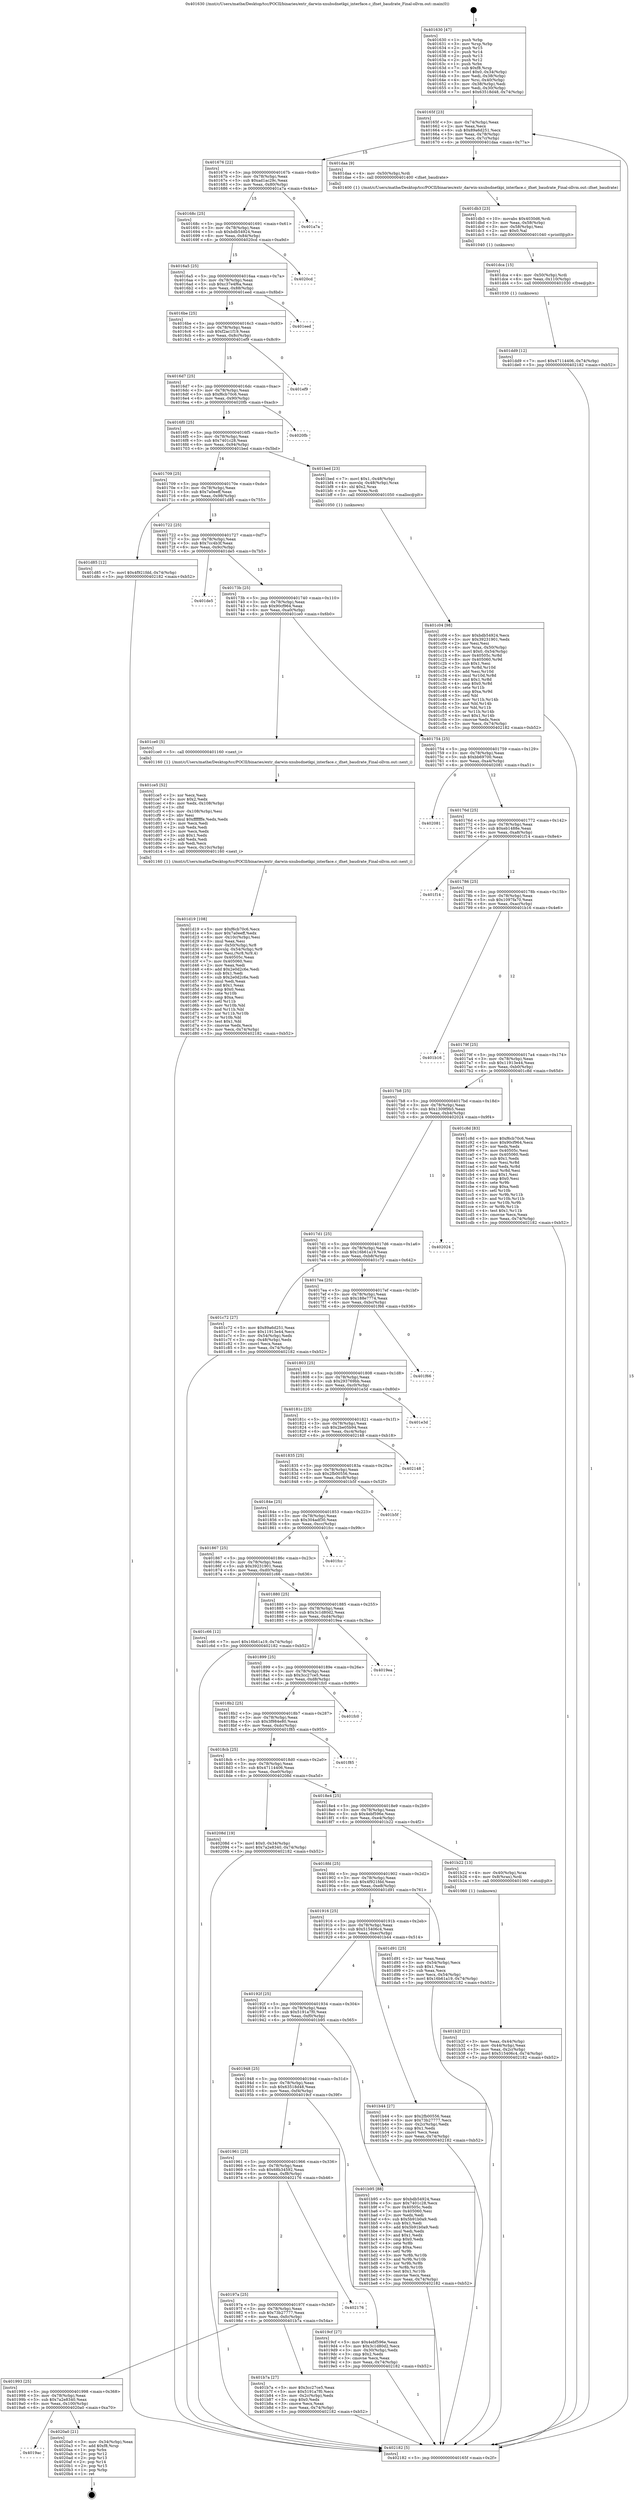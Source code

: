 digraph "0x401630" {
  label = "0x401630 (/mnt/c/Users/mathe/Desktop/tcc/POCII/binaries/extr_darwin-xnubsdnetkpi_interface.c_ifnet_baudrate_Final-ollvm.out::main(0))"
  labelloc = "t"
  node[shape=record]

  Entry [label="",width=0.3,height=0.3,shape=circle,fillcolor=black,style=filled]
  "0x40165f" [label="{
     0x40165f [23]\l
     | [instrs]\l
     &nbsp;&nbsp;0x40165f \<+3\>: mov -0x74(%rbp),%eax\l
     &nbsp;&nbsp;0x401662 \<+2\>: mov %eax,%ecx\l
     &nbsp;&nbsp;0x401664 \<+6\>: sub $0x89a6d251,%ecx\l
     &nbsp;&nbsp;0x40166a \<+3\>: mov %eax,-0x78(%rbp)\l
     &nbsp;&nbsp;0x40166d \<+3\>: mov %ecx,-0x7c(%rbp)\l
     &nbsp;&nbsp;0x401670 \<+6\>: je 0000000000401daa \<main+0x77a\>\l
  }"]
  "0x401daa" [label="{
     0x401daa [9]\l
     | [instrs]\l
     &nbsp;&nbsp;0x401daa \<+4\>: mov -0x50(%rbp),%rdi\l
     &nbsp;&nbsp;0x401dae \<+5\>: call 0000000000401400 \<ifnet_baudrate\>\l
     | [calls]\l
     &nbsp;&nbsp;0x401400 \{1\} (/mnt/c/Users/mathe/Desktop/tcc/POCII/binaries/extr_darwin-xnubsdnetkpi_interface.c_ifnet_baudrate_Final-ollvm.out::ifnet_baudrate)\l
  }"]
  "0x401676" [label="{
     0x401676 [22]\l
     | [instrs]\l
     &nbsp;&nbsp;0x401676 \<+5\>: jmp 000000000040167b \<main+0x4b\>\l
     &nbsp;&nbsp;0x40167b \<+3\>: mov -0x78(%rbp),%eax\l
     &nbsp;&nbsp;0x40167e \<+5\>: sub $0xad1ac29c,%eax\l
     &nbsp;&nbsp;0x401683 \<+3\>: mov %eax,-0x80(%rbp)\l
     &nbsp;&nbsp;0x401686 \<+6\>: je 0000000000401a7a \<main+0x44a\>\l
  }"]
  Exit [label="",width=0.3,height=0.3,shape=circle,fillcolor=black,style=filled,peripheries=2]
  "0x401a7a" [label="{
     0x401a7a\l
  }", style=dashed]
  "0x40168c" [label="{
     0x40168c [25]\l
     | [instrs]\l
     &nbsp;&nbsp;0x40168c \<+5\>: jmp 0000000000401691 \<main+0x61\>\l
     &nbsp;&nbsp;0x401691 \<+3\>: mov -0x78(%rbp),%eax\l
     &nbsp;&nbsp;0x401694 \<+5\>: sub $0xbdb54924,%eax\l
     &nbsp;&nbsp;0x401699 \<+6\>: mov %eax,-0x84(%rbp)\l
     &nbsp;&nbsp;0x40169f \<+6\>: je 00000000004020cd \<main+0xa9d\>\l
  }"]
  "0x4019ac" [label="{
     0x4019ac\l
  }", style=dashed]
  "0x4020cd" [label="{
     0x4020cd\l
  }", style=dashed]
  "0x4016a5" [label="{
     0x4016a5 [25]\l
     | [instrs]\l
     &nbsp;&nbsp;0x4016a5 \<+5\>: jmp 00000000004016aa \<main+0x7a\>\l
     &nbsp;&nbsp;0x4016aa \<+3\>: mov -0x78(%rbp),%eax\l
     &nbsp;&nbsp;0x4016ad \<+5\>: sub $0xc37e4f6a,%eax\l
     &nbsp;&nbsp;0x4016b2 \<+6\>: mov %eax,-0x88(%rbp)\l
     &nbsp;&nbsp;0x4016b8 \<+6\>: je 0000000000401eed \<main+0x8bd\>\l
  }"]
  "0x4020a0" [label="{
     0x4020a0 [21]\l
     | [instrs]\l
     &nbsp;&nbsp;0x4020a0 \<+3\>: mov -0x34(%rbp),%eax\l
     &nbsp;&nbsp;0x4020a3 \<+7\>: add $0xf8,%rsp\l
     &nbsp;&nbsp;0x4020aa \<+1\>: pop %rbx\l
     &nbsp;&nbsp;0x4020ab \<+2\>: pop %r12\l
     &nbsp;&nbsp;0x4020ad \<+2\>: pop %r13\l
     &nbsp;&nbsp;0x4020af \<+2\>: pop %r14\l
     &nbsp;&nbsp;0x4020b1 \<+2\>: pop %r15\l
     &nbsp;&nbsp;0x4020b3 \<+1\>: pop %rbp\l
     &nbsp;&nbsp;0x4020b4 \<+1\>: ret\l
  }"]
  "0x401eed" [label="{
     0x401eed\l
  }", style=dashed]
  "0x4016be" [label="{
     0x4016be [25]\l
     | [instrs]\l
     &nbsp;&nbsp;0x4016be \<+5\>: jmp 00000000004016c3 \<main+0x93\>\l
     &nbsp;&nbsp;0x4016c3 \<+3\>: mov -0x78(%rbp),%eax\l
     &nbsp;&nbsp;0x4016c6 \<+5\>: sub $0xf2ac1f19,%eax\l
     &nbsp;&nbsp;0x4016cb \<+6\>: mov %eax,-0x8c(%rbp)\l
     &nbsp;&nbsp;0x4016d1 \<+6\>: je 0000000000401ef9 \<main+0x8c9\>\l
  }"]
  "0x401dd9" [label="{
     0x401dd9 [12]\l
     | [instrs]\l
     &nbsp;&nbsp;0x401dd9 \<+7\>: movl $0x47114406,-0x74(%rbp)\l
     &nbsp;&nbsp;0x401de0 \<+5\>: jmp 0000000000402182 \<main+0xb52\>\l
  }"]
  "0x401ef9" [label="{
     0x401ef9\l
  }", style=dashed]
  "0x4016d7" [label="{
     0x4016d7 [25]\l
     | [instrs]\l
     &nbsp;&nbsp;0x4016d7 \<+5\>: jmp 00000000004016dc \<main+0xac\>\l
     &nbsp;&nbsp;0x4016dc \<+3\>: mov -0x78(%rbp),%eax\l
     &nbsp;&nbsp;0x4016df \<+5\>: sub $0xf6cb70c6,%eax\l
     &nbsp;&nbsp;0x4016e4 \<+6\>: mov %eax,-0x90(%rbp)\l
     &nbsp;&nbsp;0x4016ea \<+6\>: je 00000000004020fb \<main+0xacb\>\l
  }"]
  "0x401dca" [label="{
     0x401dca [15]\l
     | [instrs]\l
     &nbsp;&nbsp;0x401dca \<+4\>: mov -0x50(%rbp),%rdi\l
     &nbsp;&nbsp;0x401dce \<+6\>: mov %eax,-0x110(%rbp)\l
     &nbsp;&nbsp;0x401dd4 \<+5\>: call 0000000000401030 \<free@plt\>\l
     | [calls]\l
     &nbsp;&nbsp;0x401030 \{1\} (unknown)\l
  }"]
  "0x4020fb" [label="{
     0x4020fb\l
  }", style=dashed]
  "0x4016f0" [label="{
     0x4016f0 [25]\l
     | [instrs]\l
     &nbsp;&nbsp;0x4016f0 \<+5\>: jmp 00000000004016f5 \<main+0xc5\>\l
     &nbsp;&nbsp;0x4016f5 \<+3\>: mov -0x78(%rbp),%eax\l
     &nbsp;&nbsp;0x4016f8 \<+5\>: sub $0x7401c28,%eax\l
     &nbsp;&nbsp;0x4016fd \<+6\>: mov %eax,-0x94(%rbp)\l
     &nbsp;&nbsp;0x401703 \<+6\>: je 0000000000401bed \<main+0x5bd\>\l
  }"]
  "0x401db3" [label="{
     0x401db3 [23]\l
     | [instrs]\l
     &nbsp;&nbsp;0x401db3 \<+10\>: movabs $0x4030d6,%rdi\l
     &nbsp;&nbsp;0x401dbd \<+3\>: mov %eax,-0x58(%rbp)\l
     &nbsp;&nbsp;0x401dc0 \<+3\>: mov -0x58(%rbp),%esi\l
     &nbsp;&nbsp;0x401dc3 \<+2\>: mov $0x0,%al\l
     &nbsp;&nbsp;0x401dc5 \<+5\>: call 0000000000401040 \<printf@plt\>\l
     | [calls]\l
     &nbsp;&nbsp;0x401040 \{1\} (unknown)\l
  }"]
  "0x401bed" [label="{
     0x401bed [23]\l
     | [instrs]\l
     &nbsp;&nbsp;0x401bed \<+7\>: movl $0x1,-0x48(%rbp)\l
     &nbsp;&nbsp;0x401bf4 \<+4\>: movslq -0x48(%rbp),%rax\l
     &nbsp;&nbsp;0x401bf8 \<+4\>: shl $0x2,%rax\l
     &nbsp;&nbsp;0x401bfc \<+3\>: mov %rax,%rdi\l
     &nbsp;&nbsp;0x401bff \<+5\>: call 0000000000401050 \<malloc@plt\>\l
     | [calls]\l
     &nbsp;&nbsp;0x401050 \{1\} (unknown)\l
  }"]
  "0x401709" [label="{
     0x401709 [25]\l
     | [instrs]\l
     &nbsp;&nbsp;0x401709 \<+5\>: jmp 000000000040170e \<main+0xde\>\l
     &nbsp;&nbsp;0x40170e \<+3\>: mov -0x78(%rbp),%eax\l
     &nbsp;&nbsp;0x401711 \<+5\>: sub $0x7a0eeff,%eax\l
     &nbsp;&nbsp;0x401716 \<+6\>: mov %eax,-0x98(%rbp)\l
     &nbsp;&nbsp;0x40171c \<+6\>: je 0000000000401d85 \<main+0x755\>\l
  }"]
  "0x401d19" [label="{
     0x401d19 [108]\l
     | [instrs]\l
     &nbsp;&nbsp;0x401d19 \<+5\>: mov $0xf6cb70c6,%ecx\l
     &nbsp;&nbsp;0x401d1e \<+5\>: mov $0x7a0eeff,%edx\l
     &nbsp;&nbsp;0x401d23 \<+6\>: mov -0x10c(%rbp),%esi\l
     &nbsp;&nbsp;0x401d29 \<+3\>: imul %eax,%esi\l
     &nbsp;&nbsp;0x401d2c \<+4\>: mov -0x50(%rbp),%r8\l
     &nbsp;&nbsp;0x401d30 \<+4\>: movslq -0x54(%rbp),%r9\l
     &nbsp;&nbsp;0x401d34 \<+4\>: mov %esi,(%r8,%r9,4)\l
     &nbsp;&nbsp;0x401d38 \<+7\>: mov 0x40505c,%eax\l
     &nbsp;&nbsp;0x401d3f \<+7\>: mov 0x405060,%esi\l
     &nbsp;&nbsp;0x401d46 \<+2\>: mov %eax,%edi\l
     &nbsp;&nbsp;0x401d48 \<+6\>: add $0x2e0d2c6e,%edi\l
     &nbsp;&nbsp;0x401d4e \<+3\>: sub $0x1,%edi\l
     &nbsp;&nbsp;0x401d51 \<+6\>: sub $0x2e0d2c6e,%edi\l
     &nbsp;&nbsp;0x401d57 \<+3\>: imul %edi,%eax\l
     &nbsp;&nbsp;0x401d5a \<+3\>: and $0x1,%eax\l
     &nbsp;&nbsp;0x401d5d \<+3\>: cmp $0x0,%eax\l
     &nbsp;&nbsp;0x401d60 \<+4\>: sete %r10b\l
     &nbsp;&nbsp;0x401d64 \<+3\>: cmp $0xa,%esi\l
     &nbsp;&nbsp;0x401d67 \<+4\>: setl %r11b\l
     &nbsp;&nbsp;0x401d6b \<+3\>: mov %r10b,%bl\l
     &nbsp;&nbsp;0x401d6e \<+3\>: and %r11b,%bl\l
     &nbsp;&nbsp;0x401d71 \<+3\>: xor %r11b,%r10b\l
     &nbsp;&nbsp;0x401d74 \<+3\>: or %r10b,%bl\l
     &nbsp;&nbsp;0x401d77 \<+3\>: test $0x1,%bl\l
     &nbsp;&nbsp;0x401d7a \<+3\>: cmovne %edx,%ecx\l
     &nbsp;&nbsp;0x401d7d \<+3\>: mov %ecx,-0x74(%rbp)\l
     &nbsp;&nbsp;0x401d80 \<+5\>: jmp 0000000000402182 \<main+0xb52\>\l
  }"]
  "0x401d85" [label="{
     0x401d85 [12]\l
     | [instrs]\l
     &nbsp;&nbsp;0x401d85 \<+7\>: movl $0x4f921fdd,-0x74(%rbp)\l
     &nbsp;&nbsp;0x401d8c \<+5\>: jmp 0000000000402182 \<main+0xb52\>\l
  }"]
  "0x401722" [label="{
     0x401722 [25]\l
     | [instrs]\l
     &nbsp;&nbsp;0x401722 \<+5\>: jmp 0000000000401727 \<main+0xf7\>\l
     &nbsp;&nbsp;0x401727 \<+3\>: mov -0x78(%rbp),%eax\l
     &nbsp;&nbsp;0x40172a \<+5\>: sub $0x7cc4b3f,%eax\l
     &nbsp;&nbsp;0x40172f \<+6\>: mov %eax,-0x9c(%rbp)\l
     &nbsp;&nbsp;0x401735 \<+6\>: je 0000000000401de5 \<main+0x7b5\>\l
  }"]
  "0x401ce5" [label="{
     0x401ce5 [52]\l
     | [instrs]\l
     &nbsp;&nbsp;0x401ce5 \<+2\>: xor %ecx,%ecx\l
     &nbsp;&nbsp;0x401ce7 \<+5\>: mov $0x2,%edx\l
     &nbsp;&nbsp;0x401cec \<+6\>: mov %edx,-0x108(%rbp)\l
     &nbsp;&nbsp;0x401cf2 \<+1\>: cltd\l
     &nbsp;&nbsp;0x401cf3 \<+6\>: mov -0x108(%rbp),%esi\l
     &nbsp;&nbsp;0x401cf9 \<+2\>: idiv %esi\l
     &nbsp;&nbsp;0x401cfb \<+6\>: imul $0xfffffffe,%edx,%edx\l
     &nbsp;&nbsp;0x401d01 \<+2\>: mov %ecx,%edi\l
     &nbsp;&nbsp;0x401d03 \<+2\>: sub %edx,%edi\l
     &nbsp;&nbsp;0x401d05 \<+2\>: mov %ecx,%edx\l
     &nbsp;&nbsp;0x401d07 \<+3\>: sub $0x1,%edx\l
     &nbsp;&nbsp;0x401d0a \<+2\>: add %edx,%edi\l
     &nbsp;&nbsp;0x401d0c \<+2\>: sub %edi,%ecx\l
     &nbsp;&nbsp;0x401d0e \<+6\>: mov %ecx,-0x10c(%rbp)\l
     &nbsp;&nbsp;0x401d14 \<+5\>: call 0000000000401160 \<next_i\>\l
     | [calls]\l
     &nbsp;&nbsp;0x401160 \{1\} (/mnt/c/Users/mathe/Desktop/tcc/POCII/binaries/extr_darwin-xnubsdnetkpi_interface.c_ifnet_baudrate_Final-ollvm.out::next_i)\l
  }"]
  "0x401de5" [label="{
     0x401de5\l
  }", style=dashed]
  "0x40173b" [label="{
     0x40173b [25]\l
     | [instrs]\l
     &nbsp;&nbsp;0x40173b \<+5\>: jmp 0000000000401740 \<main+0x110\>\l
     &nbsp;&nbsp;0x401740 \<+3\>: mov -0x78(%rbp),%eax\l
     &nbsp;&nbsp;0x401743 \<+5\>: sub $0x90cf964,%eax\l
     &nbsp;&nbsp;0x401748 \<+6\>: mov %eax,-0xa0(%rbp)\l
     &nbsp;&nbsp;0x40174e \<+6\>: je 0000000000401ce0 \<main+0x6b0\>\l
  }"]
  "0x401c04" [label="{
     0x401c04 [98]\l
     | [instrs]\l
     &nbsp;&nbsp;0x401c04 \<+5\>: mov $0xbdb54924,%ecx\l
     &nbsp;&nbsp;0x401c09 \<+5\>: mov $0x39231901,%edx\l
     &nbsp;&nbsp;0x401c0e \<+2\>: xor %esi,%esi\l
     &nbsp;&nbsp;0x401c10 \<+4\>: mov %rax,-0x50(%rbp)\l
     &nbsp;&nbsp;0x401c14 \<+7\>: movl $0x0,-0x54(%rbp)\l
     &nbsp;&nbsp;0x401c1b \<+8\>: mov 0x40505c,%r8d\l
     &nbsp;&nbsp;0x401c23 \<+8\>: mov 0x405060,%r9d\l
     &nbsp;&nbsp;0x401c2b \<+3\>: sub $0x1,%esi\l
     &nbsp;&nbsp;0x401c2e \<+3\>: mov %r8d,%r10d\l
     &nbsp;&nbsp;0x401c31 \<+3\>: add %esi,%r10d\l
     &nbsp;&nbsp;0x401c34 \<+4\>: imul %r10d,%r8d\l
     &nbsp;&nbsp;0x401c38 \<+4\>: and $0x1,%r8d\l
     &nbsp;&nbsp;0x401c3c \<+4\>: cmp $0x0,%r8d\l
     &nbsp;&nbsp;0x401c40 \<+4\>: sete %r11b\l
     &nbsp;&nbsp;0x401c44 \<+4\>: cmp $0xa,%r9d\l
     &nbsp;&nbsp;0x401c48 \<+3\>: setl %bl\l
     &nbsp;&nbsp;0x401c4b \<+3\>: mov %r11b,%r14b\l
     &nbsp;&nbsp;0x401c4e \<+3\>: and %bl,%r14b\l
     &nbsp;&nbsp;0x401c51 \<+3\>: xor %bl,%r11b\l
     &nbsp;&nbsp;0x401c54 \<+3\>: or %r11b,%r14b\l
     &nbsp;&nbsp;0x401c57 \<+4\>: test $0x1,%r14b\l
     &nbsp;&nbsp;0x401c5b \<+3\>: cmovne %edx,%ecx\l
     &nbsp;&nbsp;0x401c5e \<+3\>: mov %ecx,-0x74(%rbp)\l
     &nbsp;&nbsp;0x401c61 \<+5\>: jmp 0000000000402182 \<main+0xb52\>\l
  }"]
  "0x401ce0" [label="{
     0x401ce0 [5]\l
     | [instrs]\l
     &nbsp;&nbsp;0x401ce0 \<+5\>: call 0000000000401160 \<next_i\>\l
     | [calls]\l
     &nbsp;&nbsp;0x401160 \{1\} (/mnt/c/Users/mathe/Desktop/tcc/POCII/binaries/extr_darwin-xnubsdnetkpi_interface.c_ifnet_baudrate_Final-ollvm.out::next_i)\l
  }"]
  "0x401754" [label="{
     0x401754 [25]\l
     | [instrs]\l
     &nbsp;&nbsp;0x401754 \<+5\>: jmp 0000000000401759 \<main+0x129\>\l
     &nbsp;&nbsp;0x401759 \<+3\>: mov -0x78(%rbp),%eax\l
     &nbsp;&nbsp;0x40175c \<+5\>: sub $0xbb69700,%eax\l
     &nbsp;&nbsp;0x401761 \<+6\>: mov %eax,-0xa4(%rbp)\l
     &nbsp;&nbsp;0x401767 \<+6\>: je 0000000000402081 \<main+0xa51\>\l
  }"]
  "0x401993" [label="{
     0x401993 [25]\l
     | [instrs]\l
     &nbsp;&nbsp;0x401993 \<+5\>: jmp 0000000000401998 \<main+0x368\>\l
     &nbsp;&nbsp;0x401998 \<+3\>: mov -0x78(%rbp),%eax\l
     &nbsp;&nbsp;0x40199b \<+5\>: sub $0x7a2e8340,%eax\l
     &nbsp;&nbsp;0x4019a0 \<+6\>: mov %eax,-0x100(%rbp)\l
     &nbsp;&nbsp;0x4019a6 \<+6\>: je 00000000004020a0 \<main+0xa70\>\l
  }"]
  "0x402081" [label="{
     0x402081\l
  }", style=dashed]
  "0x40176d" [label="{
     0x40176d [25]\l
     | [instrs]\l
     &nbsp;&nbsp;0x40176d \<+5\>: jmp 0000000000401772 \<main+0x142\>\l
     &nbsp;&nbsp;0x401772 \<+3\>: mov -0x78(%rbp),%eax\l
     &nbsp;&nbsp;0x401775 \<+5\>: sub $0xeb1488e,%eax\l
     &nbsp;&nbsp;0x40177a \<+6\>: mov %eax,-0xa8(%rbp)\l
     &nbsp;&nbsp;0x401780 \<+6\>: je 0000000000401f14 \<main+0x8e4\>\l
  }"]
  "0x401b7a" [label="{
     0x401b7a [27]\l
     | [instrs]\l
     &nbsp;&nbsp;0x401b7a \<+5\>: mov $0x3cc27ce5,%eax\l
     &nbsp;&nbsp;0x401b7f \<+5\>: mov $0x5191a7f0,%ecx\l
     &nbsp;&nbsp;0x401b84 \<+3\>: mov -0x2c(%rbp),%edx\l
     &nbsp;&nbsp;0x401b87 \<+3\>: cmp $0x0,%edx\l
     &nbsp;&nbsp;0x401b8a \<+3\>: cmove %ecx,%eax\l
     &nbsp;&nbsp;0x401b8d \<+3\>: mov %eax,-0x74(%rbp)\l
     &nbsp;&nbsp;0x401b90 \<+5\>: jmp 0000000000402182 \<main+0xb52\>\l
  }"]
  "0x401f14" [label="{
     0x401f14\l
  }", style=dashed]
  "0x401786" [label="{
     0x401786 [25]\l
     | [instrs]\l
     &nbsp;&nbsp;0x401786 \<+5\>: jmp 000000000040178b \<main+0x15b\>\l
     &nbsp;&nbsp;0x40178b \<+3\>: mov -0x78(%rbp),%eax\l
     &nbsp;&nbsp;0x40178e \<+5\>: sub $0x1097fa70,%eax\l
     &nbsp;&nbsp;0x401793 \<+6\>: mov %eax,-0xac(%rbp)\l
     &nbsp;&nbsp;0x401799 \<+6\>: je 0000000000401b16 \<main+0x4e6\>\l
  }"]
  "0x40197a" [label="{
     0x40197a [25]\l
     | [instrs]\l
     &nbsp;&nbsp;0x40197a \<+5\>: jmp 000000000040197f \<main+0x34f\>\l
     &nbsp;&nbsp;0x40197f \<+3\>: mov -0x78(%rbp),%eax\l
     &nbsp;&nbsp;0x401982 \<+5\>: sub $0x73b27777,%eax\l
     &nbsp;&nbsp;0x401987 \<+6\>: mov %eax,-0xfc(%rbp)\l
     &nbsp;&nbsp;0x40198d \<+6\>: je 0000000000401b7a \<main+0x54a\>\l
  }"]
  "0x401b16" [label="{
     0x401b16\l
  }", style=dashed]
  "0x40179f" [label="{
     0x40179f [25]\l
     | [instrs]\l
     &nbsp;&nbsp;0x40179f \<+5\>: jmp 00000000004017a4 \<main+0x174\>\l
     &nbsp;&nbsp;0x4017a4 \<+3\>: mov -0x78(%rbp),%eax\l
     &nbsp;&nbsp;0x4017a7 \<+5\>: sub $0x11913e44,%eax\l
     &nbsp;&nbsp;0x4017ac \<+6\>: mov %eax,-0xb0(%rbp)\l
     &nbsp;&nbsp;0x4017b2 \<+6\>: je 0000000000401c8d \<main+0x65d\>\l
  }"]
  "0x402176" [label="{
     0x402176\l
  }", style=dashed]
  "0x401c8d" [label="{
     0x401c8d [83]\l
     | [instrs]\l
     &nbsp;&nbsp;0x401c8d \<+5\>: mov $0xf6cb70c6,%eax\l
     &nbsp;&nbsp;0x401c92 \<+5\>: mov $0x90cf964,%ecx\l
     &nbsp;&nbsp;0x401c97 \<+2\>: xor %edx,%edx\l
     &nbsp;&nbsp;0x401c99 \<+7\>: mov 0x40505c,%esi\l
     &nbsp;&nbsp;0x401ca0 \<+7\>: mov 0x405060,%edi\l
     &nbsp;&nbsp;0x401ca7 \<+3\>: sub $0x1,%edx\l
     &nbsp;&nbsp;0x401caa \<+3\>: mov %esi,%r8d\l
     &nbsp;&nbsp;0x401cad \<+3\>: add %edx,%r8d\l
     &nbsp;&nbsp;0x401cb0 \<+4\>: imul %r8d,%esi\l
     &nbsp;&nbsp;0x401cb4 \<+3\>: and $0x1,%esi\l
     &nbsp;&nbsp;0x401cb7 \<+3\>: cmp $0x0,%esi\l
     &nbsp;&nbsp;0x401cba \<+4\>: sete %r9b\l
     &nbsp;&nbsp;0x401cbe \<+3\>: cmp $0xa,%edi\l
     &nbsp;&nbsp;0x401cc1 \<+4\>: setl %r10b\l
     &nbsp;&nbsp;0x401cc5 \<+3\>: mov %r9b,%r11b\l
     &nbsp;&nbsp;0x401cc8 \<+3\>: and %r10b,%r11b\l
     &nbsp;&nbsp;0x401ccb \<+3\>: xor %r10b,%r9b\l
     &nbsp;&nbsp;0x401cce \<+3\>: or %r9b,%r11b\l
     &nbsp;&nbsp;0x401cd1 \<+4\>: test $0x1,%r11b\l
     &nbsp;&nbsp;0x401cd5 \<+3\>: cmovne %ecx,%eax\l
     &nbsp;&nbsp;0x401cd8 \<+3\>: mov %eax,-0x74(%rbp)\l
     &nbsp;&nbsp;0x401cdb \<+5\>: jmp 0000000000402182 \<main+0xb52\>\l
  }"]
  "0x4017b8" [label="{
     0x4017b8 [25]\l
     | [instrs]\l
     &nbsp;&nbsp;0x4017b8 \<+5\>: jmp 00000000004017bd \<main+0x18d\>\l
     &nbsp;&nbsp;0x4017bd \<+3\>: mov -0x78(%rbp),%eax\l
     &nbsp;&nbsp;0x4017c0 \<+5\>: sub $0x1309f9b5,%eax\l
     &nbsp;&nbsp;0x4017c5 \<+6\>: mov %eax,-0xb4(%rbp)\l
     &nbsp;&nbsp;0x4017cb \<+6\>: je 0000000000402024 \<main+0x9f4\>\l
  }"]
  "0x401b2f" [label="{
     0x401b2f [21]\l
     | [instrs]\l
     &nbsp;&nbsp;0x401b2f \<+3\>: mov %eax,-0x44(%rbp)\l
     &nbsp;&nbsp;0x401b32 \<+3\>: mov -0x44(%rbp),%eax\l
     &nbsp;&nbsp;0x401b35 \<+3\>: mov %eax,-0x2c(%rbp)\l
     &nbsp;&nbsp;0x401b38 \<+7\>: movl $0x515406c4,-0x74(%rbp)\l
     &nbsp;&nbsp;0x401b3f \<+5\>: jmp 0000000000402182 \<main+0xb52\>\l
  }"]
  "0x402024" [label="{
     0x402024\l
  }", style=dashed]
  "0x4017d1" [label="{
     0x4017d1 [25]\l
     | [instrs]\l
     &nbsp;&nbsp;0x4017d1 \<+5\>: jmp 00000000004017d6 \<main+0x1a6\>\l
     &nbsp;&nbsp;0x4017d6 \<+3\>: mov -0x78(%rbp),%eax\l
     &nbsp;&nbsp;0x4017d9 \<+5\>: sub $0x16b61a19,%eax\l
     &nbsp;&nbsp;0x4017de \<+6\>: mov %eax,-0xb8(%rbp)\l
     &nbsp;&nbsp;0x4017e4 \<+6\>: je 0000000000401c72 \<main+0x642\>\l
  }"]
  "0x401630" [label="{
     0x401630 [47]\l
     | [instrs]\l
     &nbsp;&nbsp;0x401630 \<+1\>: push %rbp\l
     &nbsp;&nbsp;0x401631 \<+3\>: mov %rsp,%rbp\l
     &nbsp;&nbsp;0x401634 \<+2\>: push %r15\l
     &nbsp;&nbsp;0x401636 \<+2\>: push %r14\l
     &nbsp;&nbsp;0x401638 \<+2\>: push %r13\l
     &nbsp;&nbsp;0x40163a \<+2\>: push %r12\l
     &nbsp;&nbsp;0x40163c \<+1\>: push %rbx\l
     &nbsp;&nbsp;0x40163d \<+7\>: sub $0xf8,%rsp\l
     &nbsp;&nbsp;0x401644 \<+7\>: movl $0x0,-0x34(%rbp)\l
     &nbsp;&nbsp;0x40164b \<+3\>: mov %edi,-0x38(%rbp)\l
     &nbsp;&nbsp;0x40164e \<+4\>: mov %rsi,-0x40(%rbp)\l
     &nbsp;&nbsp;0x401652 \<+3\>: mov -0x38(%rbp),%edi\l
     &nbsp;&nbsp;0x401655 \<+3\>: mov %edi,-0x30(%rbp)\l
     &nbsp;&nbsp;0x401658 \<+7\>: movl $0x63518d48,-0x74(%rbp)\l
  }"]
  "0x401c72" [label="{
     0x401c72 [27]\l
     | [instrs]\l
     &nbsp;&nbsp;0x401c72 \<+5\>: mov $0x89a6d251,%eax\l
     &nbsp;&nbsp;0x401c77 \<+5\>: mov $0x11913e44,%ecx\l
     &nbsp;&nbsp;0x401c7c \<+3\>: mov -0x54(%rbp),%edx\l
     &nbsp;&nbsp;0x401c7f \<+3\>: cmp -0x48(%rbp),%edx\l
     &nbsp;&nbsp;0x401c82 \<+3\>: cmovl %ecx,%eax\l
     &nbsp;&nbsp;0x401c85 \<+3\>: mov %eax,-0x74(%rbp)\l
     &nbsp;&nbsp;0x401c88 \<+5\>: jmp 0000000000402182 \<main+0xb52\>\l
  }"]
  "0x4017ea" [label="{
     0x4017ea [25]\l
     | [instrs]\l
     &nbsp;&nbsp;0x4017ea \<+5\>: jmp 00000000004017ef \<main+0x1bf\>\l
     &nbsp;&nbsp;0x4017ef \<+3\>: mov -0x78(%rbp),%eax\l
     &nbsp;&nbsp;0x4017f2 \<+5\>: sub $0x188e7774,%eax\l
     &nbsp;&nbsp;0x4017f7 \<+6\>: mov %eax,-0xbc(%rbp)\l
     &nbsp;&nbsp;0x4017fd \<+6\>: je 0000000000401f66 \<main+0x936\>\l
  }"]
  "0x402182" [label="{
     0x402182 [5]\l
     | [instrs]\l
     &nbsp;&nbsp;0x402182 \<+5\>: jmp 000000000040165f \<main+0x2f\>\l
  }"]
  "0x401f66" [label="{
     0x401f66\l
  }", style=dashed]
  "0x401803" [label="{
     0x401803 [25]\l
     | [instrs]\l
     &nbsp;&nbsp;0x401803 \<+5\>: jmp 0000000000401808 \<main+0x1d8\>\l
     &nbsp;&nbsp;0x401808 \<+3\>: mov -0x78(%rbp),%eax\l
     &nbsp;&nbsp;0x40180b \<+5\>: sub $0x293769bb,%eax\l
     &nbsp;&nbsp;0x401810 \<+6\>: mov %eax,-0xc0(%rbp)\l
     &nbsp;&nbsp;0x401816 \<+6\>: je 0000000000401e3d \<main+0x80d\>\l
  }"]
  "0x401961" [label="{
     0x401961 [25]\l
     | [instrs]\l
     &nbsp;&nbsp;0x401961 \<+5\>: jmp 0000000000401966 \<main+0x336\>\l
     &nbsp;&nbsp;0x401966 \<+3\>: mov -0x78(%rbp),%eax\l
     &nbsp;&nbsp;0x401969 \<+5\>: sub $0x68b34592,%eax\l
     &nbsp;&nbsp;0x40196e \<+6\>: mov %eax,-0xf8(%rbp)\l
     &nbsp;&nbsp;0x401974 \<+6\>: je 0000000000402176 \<main+0xb46\>\l
  }"]
  "0x401e3d" [label="{
     0x401e3d\l
  }", style=dashed]
  "0x40181c" [label="{
     0x40181c [25]\l
     | [instrs]\l
     &nbsp;&nbsp;0x40181c \<+5\>: jmp 0000000000401821 \<main+0x1f1\>\l
     &nbsp;&nbsp;0x401821 \<+3\>: mov -0x78(%rbp),%eax\l
     &nbsp;&nbsp;0x401824 \<+5\>: sub $0x2be05b94,%eax\l
     &nbsp;&nbsp;0x401829 \<+6\>: mov %eax,-0xc4(%rbp)\l
     &nbsp;&nbsp;0x40182f \<+6\>: je 0000000000402148 \<main+0xb18\>\l
  }"]
  "0x4019cf" [label="{
     0x4019cf [27]\l
     | [instrs]\l
     &nbsp;&nbsp;0x4019cf \<+5\>: mov $0x4ebf596e,%eax\l
     &nbsp;&nbsp;0x4019d4 \<+5\>: mov $0x3c1d80d2,%ecx\l
     &nbsp;&nbsp;0x4019d9 \<+3\>: mov -0x30(%rbp),%edx\l
     &nbsp;&nbsp;0x4019dc \<+3\>: cmp $0x2,%edx\l
     &nbsp;&nbsp;0x4019df \<+3\>: cmovne %ecx,%eax\l
     &nbsp;&nbsp;0x4019e2 \<+3\>: mov %eax,-0x74(%rbp)\l
     &nbsp;&nbsp;0x4019e5 \<+5\>: jmp 0000000000402182 \<main+0xb52\>\l
  }"]
  "0x402148" [label="{
     0x402148\l
  }", style=dashed]
  "0x401835" [label="{
     0x401835 [25]\l
     | [instrs]\l
     &nbsp;&nbsp;0x401835 \<+5\>: jmp 000000000040183a \<main+0x20a\>\l
     &nbsp;&nbsp;0x40183a \<+3\>: mov -0x78(%rbp),%eax\l
     &nbsp;&nbsp;0x40183d \<+5\>: sub $0x2fb00556,%eax\l
     &nbsp;&nbsp;0x401842 \<+6\>: mov %eax,-0xc8(%rbp)\l
     &nbsp;&nbsp;0x401848 \<+6\>: je 0000000000401b5f \<main+0x52f\>\l
  }"]
  "0x401948" [label="{
     0x401948 [25]\l
     | [instrs]\l
     &nbsp;&nbsp;0x401948 \<+5\>: jmp 000000000040194d \<main+0x31d\>\l
     &nbsp;&nbsp;0x40194d \<+3\>: mov -0x78(%rbp),%eax\l
     &nbsp;&nbsp;0x401950 \<+5\>: sub $0x63518d48,%eax\l
     &nbsp;&nbsp;0x401955 \<+6\>: mov %eax,-0xf4(%rbp)\l
     &nbsp;&nbsp;0x40195b \<+6\>: je 00000000004019cf \<main+0x39f\>\l
  }"]
  "0x401b5f" [label="{
     0x401b5f\l
  }", style=dashed]
  "0x40184e" [label="{
     0x40184e [25]\l
     | [instrs]\l
     &nbsp;&nbsp;0x40184e \<+5\>: jmp 0000000000401853 \<main+0x223\>\l
     &nbsp;&nbsp;0x401853 \<+3\>: mov -0x78(%rbp),%eax\l
     &nbsp;&nbsp;0x401856 \<+5\>: sub $0x304adf30,%eax\l
     &nbsp;&nbsp;0x40185b \<+6\>: mov %eax,-0xcc(%rbp)\l
     &nbsp;&nbsp;0x401861 \<+6\>: je 0000000000401fcc \<main+0x99c\>\l
  }"]
  "0x401b95" [label="{
     0x401b95 [88]\l
     | [instrs]\l
     &nbsp;&nbsp;0x401b95 \<+5\>: mov $0xbdb54924,%eax\l
     &nbsp;&nbsp;0x401b9a \<+5\>: mov $0x7401c28,%ecx\l
     &nbsp;&nbsp;0x401b9f \<+7\>: mov 0x40505c,%edx\l
     &nbsp;&nbsp;0x401ba6 \<+7\>: mov 0x405060,%esi\l
     &nbsp;&nbsp;0x401bad \<+2\>: mov %edx,%edi\l
     &nbsp;&nbsp;0x401baf \<+6\>: sub $0x5b91b0a9,%edi\l
     &nbsp;&nbsp;0x401bb5 \<+3\>: sub $0x1,%edi\l
     &nbsp;&nbsp;0x401bb8 \<+6\>: add $0x5b91b0a9,%edi\l
     &nbsp;&nbsp;0x401bbe \<+3\>: imul %edi,%edx\l
     &nbsp;&nbsp;0x401bc1 \<+3\>: and $0x1,%edx\l
     &nbsp;&nbsp;0x401bc4 \<+3\>: cmp $0x0,%edx\l
     &nbsp;&nbsp;0x401bc7 \<+4\>: sete %r8b\l
     &nbsp;&nbsp;0x401bcb \<+3\>: cmp $0xa,%esi\l
     &nbsp;&nbsp;0x401bce \<+4\>: setl %r9b\l
     &nbsp;&nbsp;0x401bd2 \<+3\>: mov %r8b,%r10b\l
     &nbsp;&nbsp;0x401bd5 \<+3\>: and %r9b,%r10b\l
     &nbsp;&nbsp;0x401bd8 \<+3\>: xor %r9b,%r8b\l
     &nbsp;&nbsp;0x401bdb \<+3\>: or %r8b,%r10b\l
     &nbsp;&nbsp;0x401bde \<+4\>: test $0x1,%r10b\l
     &nbsp;&nbsp;0x401be2 \<+3\>: cmovne %ecx,%eax\l
     &nbsp;&nbsp;0x401be5 \<+3\>: mov %eax,-0x74(%rbp)\l
     &nbsp;&nbsp;0x401be8 \<+5\>: jmp 0000000000402182 \<main+0xb52\>\l
  }"]
  "0x401fcc" [label="{
     0x401fcc\l
  }", style=dashed]
  "0x401867" [label="{
     0x401867 [25]\l
     | [instrs]\l
     &nbsp;&nbsp;0x401867 \<+5\>: jmp 000000000040186c \<main+0x23c\>\l
     &nbsp;&nbsp;0x40186c \<+3\>: mov -0x78(%rbp),%eax\l
     &nbsp;&nbsp;0x40186f \<+5\>: sub $0x39231901,%eax\l
     &nbsp;&nbsp;0x401874 \<+6\>: mov %eax,-0xd0(%rbp)\l
     &nbsp;&nbsp;0x40187a \<+6\>: je 0000000000401c66 \<main+0x636\>\l
  }"]
  "0x40192f" [label="{
     0x40192f [25]\l
     | [instrs]\l
     &nbsp;&nbsp;0x40192f \<+5\>: jmp 0000000000401934 \<main+0x304\>\l
     &nbsp;&nbsp;0x401934 \<+3\>: mov -0x78(%rbp),%eax\l
     &nbsp;&nbsp;0x401937 \<+5\>: sub $0x5191a7f0,%eax\l
     &nbsp;&nbsp;0x40193c \<+6\>: mov %eax,-0xf0(%rbp)\l
     &nbsp;&nbsp;0x401942 \<+6\>: je 0000000000401b95 \<main+0x565\>\l
  }"]
  "0x401c66" [label="{
     0x401c66 [12]\l
     | [instrs]\l
     &nbsp;&nbsp;0x401c66 \<+7\>: movl $0x16b61a19,-0x74(%rbp)\l
     &nbsp;&nbsp;0x401c6d \<+5\>: jmp 0000000000402182 \<main+0xb52\>\l
  }"]
  "0x401880" [label="{
     0x401880 [25]\l
     | [instrs]\l
     &nbsp;&nbsp;0x401880 \<+5\>: jmp 0000000000401885 \<main+0x255\>\l
     &nbsp;&nbsp;0x401885 \<+3\>: mov -0x78(%rbp),%eax\l
     &nbsp;&nbsp;0x401888 \<+5\>: sub $0x3c1d80d2,%eax\l
     &nbsp;&nbsp;0x40188d \<+6\>: mov %eax,-0xd4(%rbp)\l
     &nbsp;&nbsp;0x401893 \<+6\>: je 00000000004019ea \<main+0x3ba\>\l
  }"]
  "0x401b44" [label="{
     0x401b44 [27]\l
     | [instrs]\l
     &nbsp;&nbsp;0x401b44 \<+5\>: mov $0x2fb00556,%eax\l
     &nbsp;&nbsp;0x401b49 \<+5\>: mov $0x73b27777,%ecx\l
     &nbsp;&nbsp;0x401b4e \<+3\>: mov -0x2c(%rbp),%edx\l
     &nbsp;&nbsp;0x401b51 \<+3\>: cmp $0x1,%edx\l
     &nbsp;&nbsp;0x401b54 \<+3\>: cmovl %ecx,%eax\l
     &nbsp;&nbsp;0x401b57 \<+3\>: mov %eax,-0x74(%rbp)\l
     &nbsp;&nbsp;0x401b5a \<+5\>: jmp 0000000000402182 \<main+0xb52\>\l
  }"]
  "0x4019ea" [label="{
     0x4019ea\l
  }", style=dashed]
  "0x401899" [label="{
     0x401899 [25]\l
     | [instrs]\l
     &nbsp;&nbsp;0x401899 \<+5\>: jmp 000000000040189e \<main+0x26e\>\l
     &nbsp;&nbsp;0x40189e \<+3\>: mov -0x78(%rbp),%eax\l
     &nbsp;&nbsp;0x4018a1 \<+5\>: sub $0x3cc27ce5,%eax\l
     &nbsp;&nbsp;0x4018a6 \<+6\>: mov %eax,-0xd8(%rbp)\l
     &nbsp;&nbsp;0x4018ac \<+6\>: je 0000000000401fc0 \<main+0x990\>\l
  }"]
  "0x401916" [label="{
     0x401916 [25]\l
     | [instrs]\l
     &nbsp;&nbsp;0x401916 \<+5\>: jmp 000000000040191b \<main+0x2eb\>\l
     &nbsp;&nbsp;0x40191b \<+3\>: mov -0x78(%rbp),%eax\l
     &nbsp;&nbsp;0x40191e \<+5\>: sub $0x515406c4,%eax\l
     &nbsp;&nbsp;0x401923 \<+6\>: mov %eax,-0xec(%rbp)\l
     &nbsp;&nbsp;0x401929 \<+6\>: je 0000000000401b44 \<main+0x514\>\l
  }"]
  "0x401fc0" [label="{
     0x401fc0\l
  }", style=dashed]
  "0x4018b2" [label="{
     0x4018b2 [25]\l
     | [instrs]\l
     &nbsp;&nbsp;0x4018b2 \<+5\>: jmp 00000000004018b7 \<main+0x287\>\l
     &nbsp;&nbsp;0x4018b7 \<+3\>: mov -0x78(%rbp),%eax\l
     &nbsp;&nbsp;0x4018ba \<+5\>: sub $0x3f984e80,%eax\l
     &nbsp;&nbsp;0x4018bf \<+6\>: mov %eax,-0xdc(%rbp)\l
     &nbsp;&nbsp;0x4018c5 \<+6\>: je 0000000000401f85 \<main+0x955\>\l
  }"]
  "0x401d91" [label="{
     0x401d91 [25]\l
     | [instrs]\l
     &nbsp;&nbsp;0x401d91 \<+2\>: xor %eax,%eax\l
     &nbsp;&nbsp;0x401d93 \<+3\>: mov -0x54(%rbp),%ecx\l
     &nbsp;&nbsp;0x401d96 \<+3\>: sub $0x1,%eax\l
     &nbsp;&nbsp;0x401d99 \<+2\>: sub %eax,%ecx\l
     &nbsp;&nbsp;0x401d9b \<+3\>: mov %ecx,-0x54(%rbp)\l
     &nbsp;&nbsp;0x401d9e \<+7\>: movl $0x16b61a19,-0x74(%rbp)\l
     &nbsp;&nbsp;0x401da5 \<+5\>: jmp 0000000000402182 \<main+0xb52\>\l
  }"]
  "0x401f85" [label="{
     0x401f85\l
  }", style=dashed]
  "0x4018cb" [label="{
     0x4018cb [25]\l
     | [instrs]\l
     &nbsp;&nbsp;0x4018cb \<+5\>: jmp 00000000004018d0 \<main+0x2a0\>\l
     &nbsp;&nbsp;0x4018d0 \<+3\>: mov -0x78(%rbp),%eax\l
     &nbsp;&nbsp;0x4018d3 \<+5\>: sub $0x47114406,%eax\l
     &nbsp;&nbsp;0x4018d8 \<+6\>: mov %eax,-0xe0(%rbp)\l
     &nbsp;&nbsp;0x4018de \<+6\>: je 000000000040208d \<main+0xa5d\>\l
  }"]
  "0x4018fd" [label="{
     0x4018fd [25]\l
     | [instrs]\l
     &nbsp;&nbsp;0x4018fd \<+5\>: jmp 0000000000401902 \<main+0x2d2\>\l
     &nbsp;&nbsp;0x401902 \<+3\>: mov -0x78(%rbp),%eax\l
     &nbsp;&nbsp;0x401905 \<+5\>: sub $0x4f921fdd,%eax\l
     &nbsp;&nbsp;0x40190a \<+6\>: mov %eax,-0xe8(%rbp)\l
     &nbsp;&nbsp;0x401910 \<+6\>: je 0000000000401d91 \<main+0x761\>\l
  }"]
  "0x40208d" [label="{
     0x40208d [19]\l
     | [instrs]\l
     &nbsp;&nbsp;0x40208d \<+7\>: movl $0x0,-0x34(%rbp)\l
     &nbsp;&nbsp;0x402094 \<+7\>: movl $0x7a2e8340,-0x74(%rbp)\l
     &nbsp;&nbsp;0x40209b \<+5\>: jmp 0000000000402182 \<main+0xb52\>\l
  }"]
  "0x4018e4" [label="{
     0x4018e4 [25]\l
     | [instrs]\l
     &nbsp;&nbsp;0x4018e4 \<+5\>: jmp 00000000004018e9 \<main+0x2b9\>\l
     &nbsp;&nbsp;0x4018e9 \<+3\>: mov -0x78(%rbp),%eax\l
     &nbsp;&nbsp;0x4018ec \<+5\>: sub $0x4ebf596e,%eax\l
     &nbsp;&nbsp;0x4018f1 \<+6\>: mov %eax,-0xe4(%rbp)\l
     &nbsp;&nbsp;0x4018f7 \<+6\>: je 0000000000401b22 \<main+0x4f2\>\l
  }"]
  "0x401b22" [label="{
     0x401b22 [13]\l
     | [instrs]\l
     &nbsp;&nbsp;0x401b22 \<+4\>: mov -0x40(%rbp),%rax\l
     &nbsp;&nbsp;0x401b26 \<+4\>: mov 0x8(%rax),%rdi\l
     &nbsp;&nbsp;0x401b2a \<+5\>: call 0000000000401060 \<atoi@plt\>\l
     | [calls]\l
     &nbsp;&nbsp;0x401060 \{1\} (unknown)\l
  }"]
  Entry -> "0x401630" [label=" 1"]
  "0x40165f" -> "0x401daa" [label=" 1"]
  "0x40165f" -> "0x401676" [label=" 15"]
  "0x4020a0" -> Exit [label=" 1"]
  "0x401676" -> "0x401a7a" [label=" 0"]
  "0x401676" -> "0x40168c" [label=" 15"]
  "0x401993" -> "0x4019ac" [label=" 0"]
  "0x40168c" -> "0x4020cd" [label=" 0"]
  "0x40168c" -> "0x4016a5" [label=" 15"]
  "0x401993" -> "0x4020a0" [label=" 1"]
  "0x4016a5" -> "0x401eed" [label=" 0"]
  "0x4016a5" -> "0x4016be" [label=" 15"]
  "0x40208d" -> "0x402182" [label=" 1"]
  "0x4016be" -> "0x401ef9" [label=" 0"]
  "0x4016be" -> "0x4016d7" [label=" 15"]
  "0x401dd9" -> "0x402182" [label=" 1"]
  "0x4016d7" -> "0x4020fb" [label=" 0"]
  "0x4016d7" -> "0x4016f0" [label=" 15"]
  "0x401dca" -> "0x401dd9" [label=" 1"]
  "0x4016f0" -> "0x401bed" [label=" 1"]
  "0x4016f0" -> "0x401709" [label=" 14"]
  "0x401db3" -> "0x401dca" [label=" 1"]
  "0x401709" -> "0x401d85" [label=" 1"]
  "0x401709" -> "0x401722" [label=" 13"]
  "0x401daa" -> "0x401db3" [label=" 1"]
  "0x401722" -> "0x401de5" [label=" 0"]
  "0x401722" -> "0x40173b" [label=" 13"]
  "0x401d91" -> "0x402182" [label=" 1"]
  "0x40173b" -> "0x401ce0" [label=" 1"]
  "0x40173b" -> "0x401754" [label=" 12"]
  "0x401d85" -> "0x402182" [label=" 1"]
  "0x401754" -> "0x402081" [label=" 0"]
  "0x401754" -> "0x40176d" [label=" 12"]
  "0x401d19" -> "0x402182" [label=" 1"]
  "0x40176d" -> "0x401f14" [label=" 0"]
  "0x40176d" -> "0x401786" [label=" 12"]
  "0x401ce5" -> "0x401d19" [label=" 1"]
  "0x401786" -> "0x401b16" [label=" 0"]
  "0x401786" -> "0x40179f" [label=" 12"]
  "0x401c8d" -> "0x402182" [label=" 1"]
  "0x40179f" -> "0x401c8d" [label=" 1"]
  "0x40179f" -> "0x4017b8" [label=" 11"]
  "0x401c72" -> "0x402182" [label=" 2"]
  "0x4017b8" -> "0x402024" [label=" 0"]
  "0x4017b8" -> "0x4017d1" [label=" 11"]
  "0x401c04" -> "0x402182" [label=" 1"]
  "0x4017d1" -> "0x401c72" [label=" 2"]
  "0x4017d1" -> "0x4017ea" [label=" 9"]
  "0x401bed" -> "0x401c04" [label=" 1"]
  "0x4017ea" -> "0x401f66" [label=" 0"]
  "0x4017ea" -> "0x401803" [label=" 9"]
  "0x401b95" -> "0x402182" [label=" 1"]
  "0x401803" -> "0x401e3d" [label=" 0"]
  "0x401803" -> "0x40181c" [label=" 9"]
  "0x401b7a" -> "0x402182" [label=" 1"]
  "0x40181c" -> "0x402148" [label=" 0"]
  "0x40181c" -> "0x401835" [label=" 9"]
  "0x40197a" -> "0x401993" [label=" 1"]
  "0x401835" -> "0x401b5f" [label=" 0"]
  "0x401835" -> "0x40184e" [label=" 9"]
  "0x401ce0" -> "0x401ce5" [label=" 1"]
  "0x40184e" -> "0x401fcc" [label=" 0"]
  "0x40184e" -> "0x401867" [label=" 9"]
  "0x401961" -> "0x40197a" [label=" 2"]
  "0x401867" -> "0x401c66" [label=" 1"]
  "0x401867" -> "0x401880" [label=" 8"]
  "0x401c66" -> "0x402182" [label=" 1"]
  "0x401880" -> "0x4019ea" [label=" 0"]
  "0x401880" -> "0x401899" [label=" 8"]
  "0x401b44" -> "0x402182" [label=" 1"]
  "0x401899" -> "0x401fc0" [label=" 0"]
  "0x401899" -> "0x4018b2" [label=" 8"]
  "0x401b22" -> "0x401b2f" [label=" 1"]
  "0x4018b2" -> "0x401f85" [label=" 0"]
  "0x4018b2" -> "0x4018cb" [label=" 8"]
  "0x402182" -> "0x40165f" [label=" 15"]
  "0x4018cb" -> "0x40208d" [label=" 1"]
  "0x4018cb" -> "0x4018e4" [label=" 7"]
  "0x4019cf" -> "0x402182" [label=" 1"]
  "0x4018e4" -> "0x401b22" [label=" 1"]
  "0x4018e4" -> "0x4018fd" [label=" 6"]
  "0x401630" -> "0x40165f" [label=" 1"]
  "0x4018fd" -> "0x401d91" [label=" 1"]
  "0x4018fd" -> "0x401916" [label=" 5"]
  "0x401b2f" -> "0x402182" [label=" 1"]
  "0x401916" -> "0x401b44" [label=" 1"]
  "0x401916" -> "0x40192f" [label=" 4"]
  "0x401961" -> "0x402176" [label=" 0"]
  "0x40192f" -> "0x401b95" [label=" 1"]
  "0x40192f" -> "0x401948" [label=" 3"]
  "0x40197a" -> "0x401b7a" [label=" 1"]
  "0x401948" -> "0x4019cf" [label=" 1"]
  "0x401948" -> "0x401961" [label=" 2"]
}
